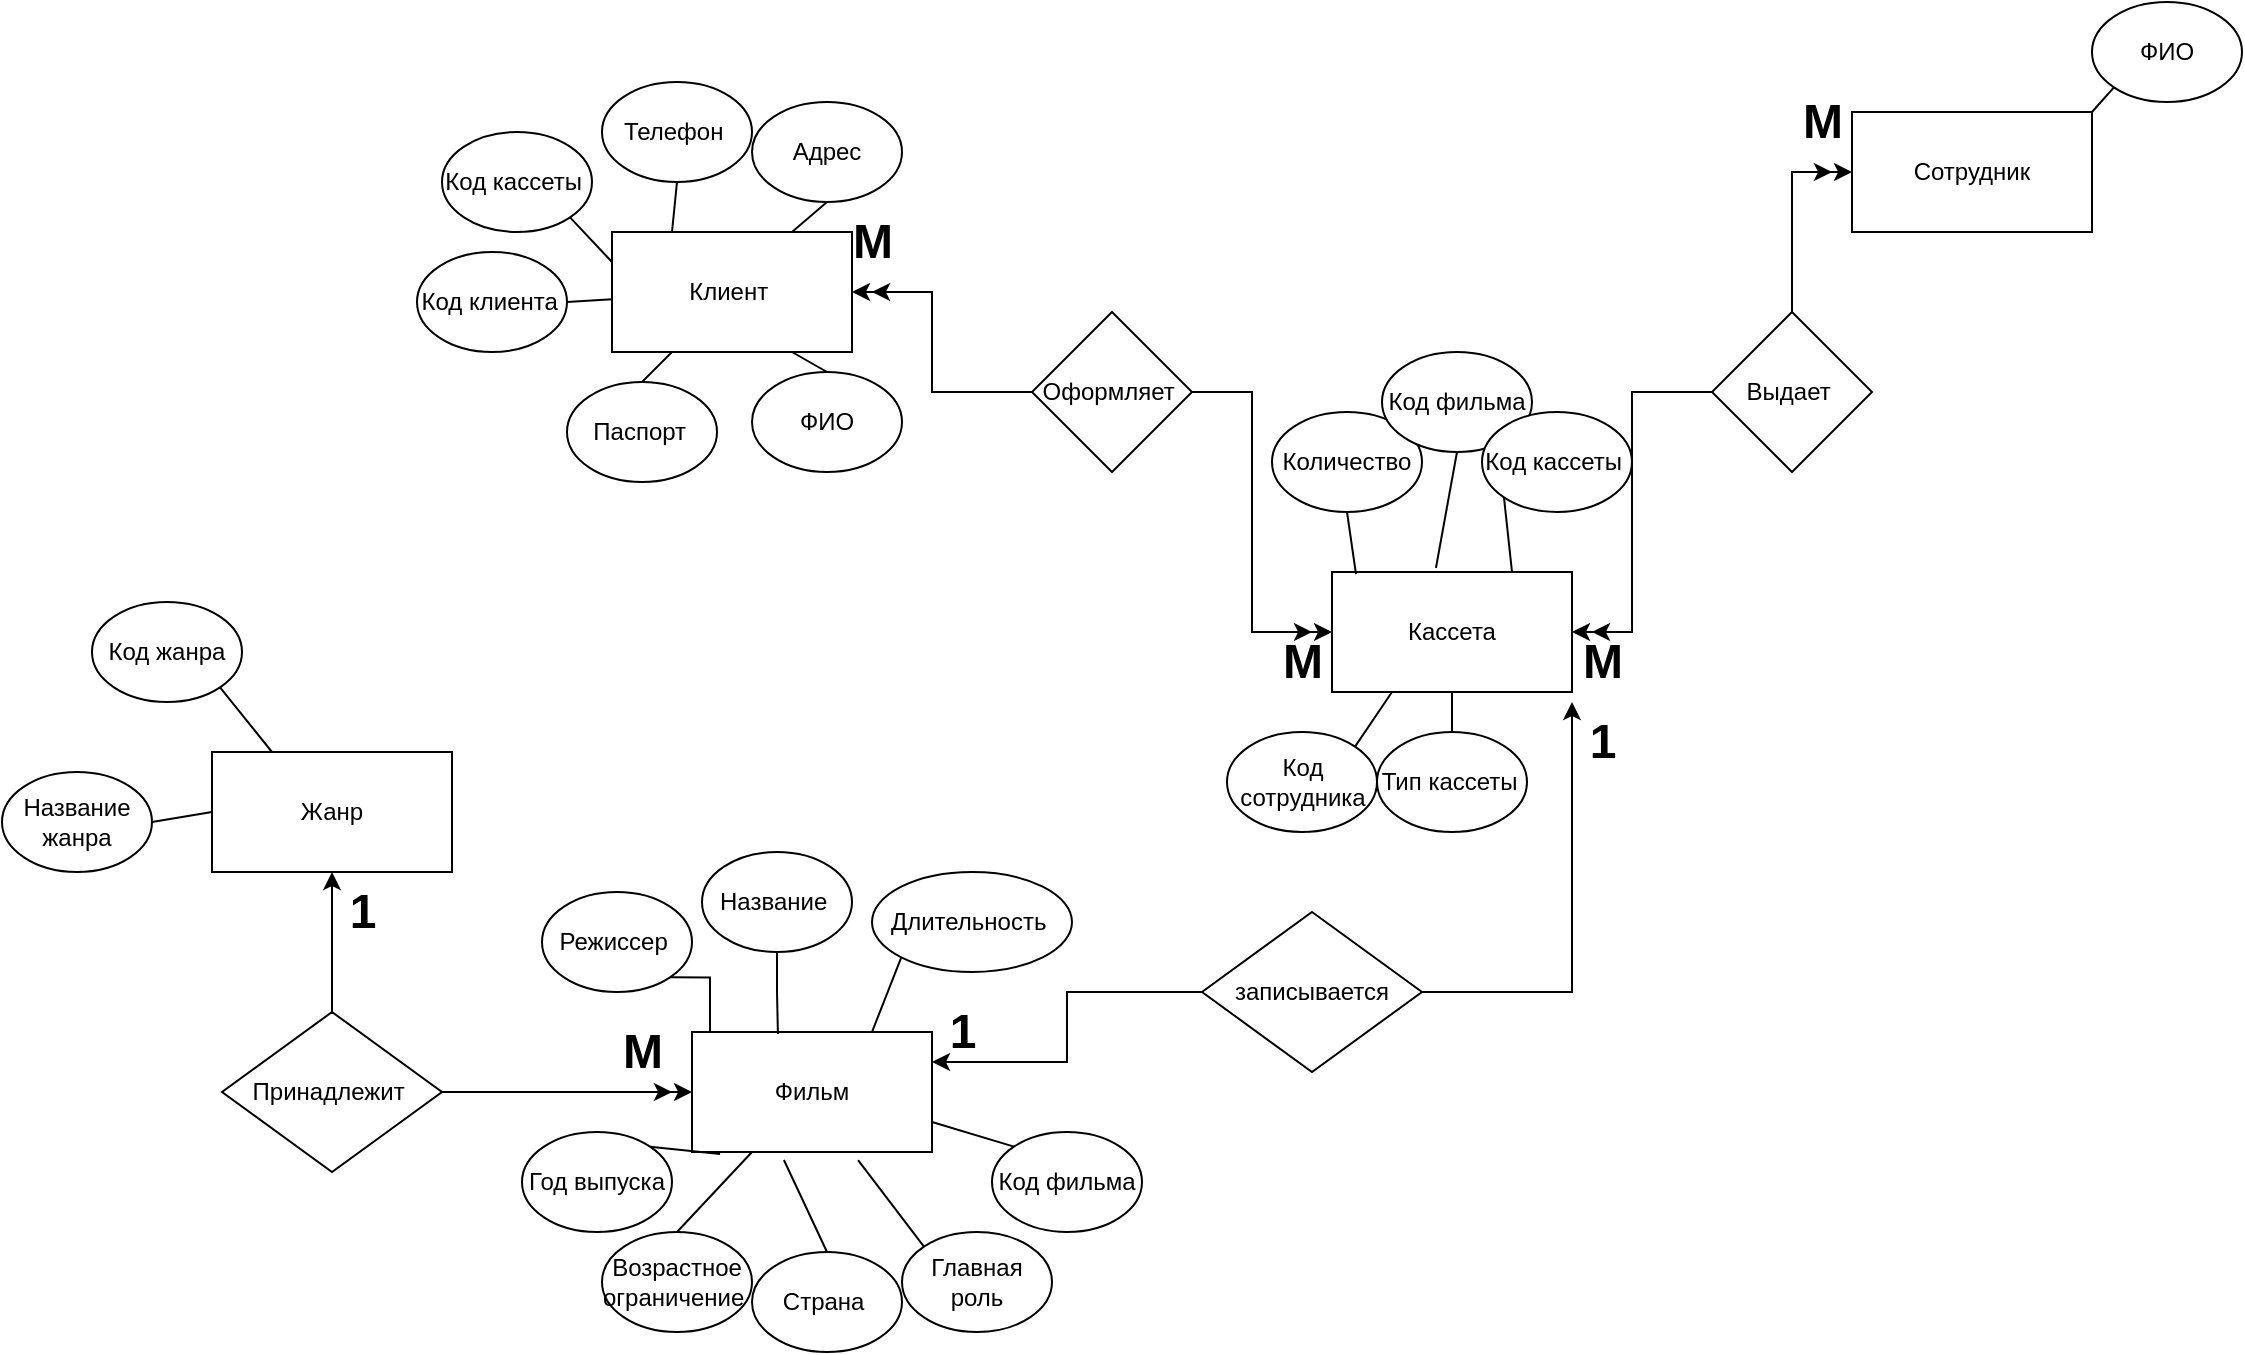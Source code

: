 <mxfile version="15.5.8" type="github"><diagram id="aa-GDvt8NqsEmrEAr4M6" name="Page-1"><mxGraphModel dx="1422" dy="794" grid="1" gridSize="15" guides="1" tooltips="1" connect="1" arrows="1" fold="1" page="1" pageScale="1" pageWidth="827" pageHeight="1169" math="0" shadow="0"><root><mxCell id="0"/><mxCell id="1" parent="0"/><mxCell id="37EvmFQuZX4YKGM9mi4l-7" style="edgeStyle=none;rounded=0;orthogonalLoop=1;jettySize=auto;html=1;exitX=0.75;exitY=0;exitDx=0;exitDy=0;entryX=0;entryY=1;entryDx=0;entryDy=0;startArrow=none;startFill=0;strokeColor=default;strokeWidth=1;endArrow=none;endFill=0;" parent="1" source="hxuvWrRUT7mEu2fh_Tak-1" target="hxuvWrRUT7mEu2fh_Tak-43" edge="1"><mxGeometry relative="1" as="geometry"/></mxCell><mxCell id="hxuvWrRUT7mEu2fh_Tak-1" value="Фильм" style="rounded=0;whiteSpace=wrap;html=1;" parent="1" vertex="1"><mxGeometry x="360" y="910" width="120" height="60" as="geometry"/></mxCell><mxCell id="hxuvWrRUT7mEu2fh_Tak-2" value="Жанр" style="rounded=0;whiteSpace=wrap;html=1;" parent="1" vertex="1"><mxGeometry x="120" y="770" width="120" height="60" as="geometry"/></mxCell><mxCell id="hxuvWrRUT7mEu2fh_Tak-7" style="edgeStyle=orthogonalEdgeStyle;rounded=0;orthogonalLoop=1;jettySize=auto;html=1;entryX=0;entryY=0.5;entryDx=0;entryDy=0;" parent="1" source="hxuvWrRUT7mEu2fh_Tak-4" target="hxuvWrRUT7mEu2fh_Tak-1" edge="1"><mxGeometry relative="1" as="geometry"/></mxCell><mxCell id="hxuvWrRUT7mEu2fh_Tak-8" style="edgeStyle=orthogonalEdgeStyle;rounded=0;orthogonalLoop=1;jettySize=auto;html=1;" parent="1" source="hxuvWrRUT7mEu2fh_Tak-4" edge="1"><mxGeometry relative="1" as="geometry"><mxPoint x="350" y="940" as="targetPoint"/></mxGeometry></mxCell><mxCell id="hxuvWrRUT7mEu2fh_Tak-9" style="edgeStyle=orthogonalEdgeStyle;rounded=0;orthogonalLoop=1;jettySize=auto;html=1;exitX=0.5;exitY=0;exitDx=0;exitDy=0;entryX=0.5;entryY=1;entryDx=0;entryDy=0;" parent="1" source="hxuvWrRUT7mEu2fh_Tak-4" target="hxuvWrRUT7mEu2fh_Tak-2" edge="1"><mxGeometry relative="1" as="geometry"/></mxCell><mxCell id="hxuvWrRUT7mEu2fh_Tak-4" value="Принадлежит&amp;nbsp;" style="rhombus;whiteSpace=wrap;html=1;" parent="1" vertex="1"><mxGeometry x="125" y="900" width="110" height="80" as="geometry"/></mxCell><mxCell id="hxuvWrRUT7mEu2fh_Tak-10" value="Клиент&amp;nbsp;" style="rounded=0;whiteSpace=wrap;html=1;" parent="1" vertex="1"><mxGeometry x="320" y="510" width="120" height="60" as="geometry"/></mxCell><mxCell id="hxuvWrRUT7mEu2fh_Tak-15" value="Сотрудник" style="rounded=0;whiteSpace=wrap;html=1;" parent="1" vertex="1"><mxGeometry x="940" y="450" width="120" height="60" as="geometry"/></mxCell><mxCell id="hxuvWrRUT7mEu2fh_Tak-16" value="Кассета" style="rounded=0;whiteSpace=wrap;html=1;" parent="1" vertex="1"><mxGeometry x="680" y="680" width="120" height="60" as="geometry"/></mxCell><mxCell id="hxuvWrRUT7mEu2fh_Tak-21" style="edgeStyle=orthogonalEdgeStyle;rounded=0;orthogonalLoop=1;jettySize=auto;html=1;entryX=1;entryY=0.5;entryDx=0;entryDy=0;" parent="1" source="hxuvWrRUT7mEu2fh_Tak-17" target="hxuvWrRUT7mEu2fh_Tak-16" edge="1"><mxGeometry relative="1" as="geometry"><Array as="points"><mxPoint x="830" y="590"/><mxPoint x="830" y="710"/></Array></mxGeometry></mxCell><mxCell id="hxuvWrRUT7mEu2fh_Tak-22" style="edgeStyle=orthogonalEdgeStyle;rounded=0;orthogonalLoop=1;jettySize=auto;html=1;entryX=0;entryY=0.5;entryDx=0;entryDy=0;" parent="1" source="hxuvWrRUT7mEu2fh_Tak-17" target="hxuvWrRUT7mEu2fh_Tak-15" edge="1"><mxGeometry relative="1" as="geometry"/></mxCell><mxCell id="hxuvWrRUT7mEu2fh_Tak-27" style="edgeStyle=orthogonalEdgeStyle;rounded=0;orthogonalLoop=1;jettySize=auto;html=1;" parent="1" source="hxuvWrRUT7mEu2fh_Tak-17" edge="1"><mxGeometry relative="1" as="geometry"><mxPoint x="810" y="710" as="targetPoint"/><Array as="points"><mxPoint x="830" y="590"/><mxPoint x="830" y="710"/></Array></mxGeometry></mxCell><mxCell id="hxuvWrRUT7mEu2fh_Tak-28" style="edgeStyle=orthogonalEdgeStyle;rounded=0;orthogonalLoop=1;jettySize=auto;html=1;" parent="1" source="hxuvWrRUT7mEu2fh_Tak-17" edge="1"><mxGeometry relative="1" as="geometry"><mxPoint x="930" y="480" as="targetPoint"/><Array as="points"><mxPoint x="910" y="480"/></Array></mxGeometry></mxCell><mxCell id="hxuvWrRUT7mEu2fh_Tak-17" value="Выдает&amp;nbsp;" style="rhombus;whiteSpace=wrap;html=1;" parent="1" vertex="1"><mxGeometry x="870" y="550" width="80" height="80" as="geometry"/></mxCell><mxCell id="hxuvWrRUT7mEu2fh_Tak-19" style="edgeStyle=orthogonalEdgeStyle;rounded=0;orthogonalLoop=1;jettySize=auto;html=1;entryX=1;entryY=0.5;entryDx=0;entryDy=0;" parent="1" source="hxuvWrRUT7mEu2fh_Tak-18" target="hxuvWrRUT7mEu2fh_Tak-10" edge="1"><mxGeometry relative="1" as="geometry"><Array as="points"><mxPoint x="480" y="590"/><mxPoint x="480" y="540"/></Array></mxGeometry></mxCell><mxCell id="hxuvWrRUT7mEu2fh_Tak-20" style="edgeStyle=orthogonalEdgeStyle;rounded=0;orthogonalLoop=1;jettySize=auto;html=1;entryX=0;entryY=0.5;entryDx=0;entryDy=0;" parent="1" source="hxuvWrRUT7mEu2fh_Tak-18" target="hxuvWrRUT7mEu2fh_Tak-16" edge="1"><mxGeometry relative="1" as="geometry"><Array as="points"><mxPoint x="640" y="590"/><mxPoint x="640" y="710"/></Array></mxGeometry></mxCell><mxCell id="hxuvWrRUT7mEu2fh_Tak-24" style="edgeStyle=orthogonalEdgeStyle;rounded=0;orthogonalLoop=1;jettySize=auto;html=1;" parent="1" source="hxuvWrRUT7mEu2fh_Tak-18" edge="1"><mxGeometry relative="1" as="geometry"><mxPoint x="450" y="540" as="targetPoint"/><Array as="points"><mxPoint x="480" y="590"/><mxPoint x="480" y="540"/></Array></mxGeometry></mxCell><mxCell id="hxuvWrRUT7mEu2fh_Tak-26" style="edgeStyle=orthogonalEdgeStyle;rounded=0;orthogonalLoop=1;jettySize=auto;html=1;" parent="1" source="hxuvWrRUT7mEu2fh_Tak-18" edge="1"><mxGeometry relative="1" as="geometry"><mxPoint x="670" y="710" as="targetPoint"/><Array as="points"><mxPoint x="640" y="590"/><mxPoint x="640" y="710"/></Array></mxGeometry></mxCell><mxCell id="hxuvWrRUT7mEu2fh_Tak-18" value="Оформляет&amp;nbsp;" style="rhombus;whiteSpace=wrap;html=1;" parent="1" vertex="1"><mxGeometry x="530" y="550" width="80" height="80" as="geometry"/></mxCell><mxCell id="hxuvWrRUT7mEu2fh_Tak-31" value="М" style="text;html=1;fontSize=24;fontStyle=1;verticalAlign=middle;align=center;" parent="1" vertex="1"><mxGeometry x="320" y="900" width="30" height="40" as="geometry"/></mxCell><mxCell id="hxuvWrRUT7mEu2fh_Tak-33" value="М" style="text;html=1;fontSize=24;fontStyle=1;verticalAlign=middle;align=center;" parent="1" vertex="1"><mxGeometry x="435" y="495" width="30" height="40" as="geometry"/></mxCell><mxCell id="hxuvWrRUT7mEu2fh_Tak-34" value="М" style="text;html=1;fontSize=24;fontStyle=1;verticalAlign=middle;align=center;" parent="1" vertex="1"><mxGeometry x="650" y="705" width="30" height="40" as="geometry"/></mxCell><mxCell id="hxuvWrRUT7mEu2fh_Tak-35" value="М" style="text;html=1;fontSize=24;fontStyle=1;verticalAlign=middle;align=center;" parent="1" vertex="1"><mxGeometry x="800" y="705" width="30" height="40" as="geometry"/></mxCell><mxCell id="hxuvWrRUT7mEu2fh_Tak-36" value="М" style="text;html=1;fontSize=24;fontStyle=1;verticalAlign=middle;align=center;" parent="1" vertex="1"><mxGeometry x="910" y="435" width="30" height="40" as="geometry"/></mxCell><mxCell id="hxuvWrRUT7mEu2fh_Tak-37" value="1" style="text;html=1;fontSize=24;fontStyle=1;verticalAlign=middle;align=center;" parent="1" vertex="1"><mxGeometry x="180" y="830" width="30" height="40" as="geometry"/></mxCell><mxCell id="hxuvWrRUT7mEu2fh_Tak-52" style="edgeStyle=orthogonalEdgeStyle;rounded=0;orthogonalLoop=1;jettySize=auto;html=1;exitX=0.5;exitY=1;exitDx=0;exitDy=0;entryX=0.358;entryY=0.017;entryDx=0;entryDy=0;entryPerimeter=0;endArrow=none;endFill=0;" parent="1" source="hxuvWrRUT7mEu2fh_Tak-38" target="hxuvWrRUT7mEu2fh_Tak-1" edge="1"><mxGeometry relative="1" as="geometry"/></mxCell><mxCell id="hxuvWrRUT7mEu2fh_Tak-38" value="Название&amp;nbsp;" style="ellipse;whiteSpace=wrap;html=1;" parent="1" vertex="1"><mxGeometry x="365" y="820" width="75" height="50" as="geometry"/></mxCell><mxCell id="hxuvWrRUT7mEu2fh_Tak-56" style="rounded=0;orthogonalLoop=1;jettySize=auto;html=1;exitX=0;exitY=0;exitDx=0;exitDy=0;entryX=0.692;entryY=1.067;entryDx=0;entryDy=0;endArrow=none;endFill=0;entryPerimeter=0;" parent="1" source="hxuvWrRUT7mEu2fh_Tak-39" target="hxuvWrRUT7mEu2fh_Tak-1" edge="1"><mxGeometry relative="1" as="geometry"/></mxCell><mxCell id="hxuvWrRUT7mEu2fh_Tak-39" value="Главная роль" style="ellipse;whiteSpace=wrap;html=1;" parent="1" vertex="1"><mxGeometry x="465" y="1010" width="75" height="50" as="geometry"/></mxCell><mxCell id="hxuvWrRUT7mEu2fh_Tak-58" style="rounded=0;orthogonalLoop=1;jettySize=auto;html=1;exitX=0.5;exitY=0;exitDx=0;exitDy=0;entryX=0.25;entryY=1;entryDx=0;entryDy=0;endArrow=none;endFill=0;" parent="1" source="hxuvWrRUT7mEu2fh_Tak-40" target="hxuvWrRUT7mEu2fh_Tak-1" edge="1"><mxGeometry relative="1" as="geometry"/></mxCell><mxCell id="hxuvWrRUT7mEu2fh_Tak-40" value="Возрастное ограничение&amp;nbsp;" style="ellipse;whiteSpace=wrap;html=1;" parent="1" vertex="1"><mxGeometry x="315" y="1010" width="75" height="50" as="geometry"/></mxCell><mxCell id="hxuvWrRUT7mEu2fh_Tak-57" style="rounded=0;orthogonalLoop=1;jettySize=auto;html=1;exitX=0.5;exitY=0;exitDx=0;exitDy=0;entryX=0.383;entryY=1.067;entryDx=0;entryDy=0;entryPerimeter=0;endArrow=none;endFill=0;" parent="1" source="hxuvWrRUT7mEu2fh_Tak-41" target="hxuvWrRUT7mEu2fh_Tak-1" edge="1"><mxGeometry relative="1" as="geometry"/></mxCell><mxCell id="hxuvWrRUT7mEu2fh_Tak-41" value="Страна&amp;nbsp;" style="ellipse;whiteSpace=wrap;html=1;" parent="1" vertex="1"><mxGeometry x="390" y="1020" width="75" height="50" as="geometry"/></mxCell><mxCell id="2-eu7-I4sq5WQ6v91xzC-3" style="edgeStyle=orthogonalEdgeStyle;rounded=0;orthogonalLoop=1;jettySize=auto;html=1;exitX=1;exitY=1;exitDx=0;exitDy=0;entryX=0.075;entryY=0;entryDx=0;entryDy=0;entryPerimeter=0;endArrow=none;endFill=0;" parent="1" source="hxuvWrRUT7mEu2fh_Tak-42" target="hxuvWrRUT7mEu2fh_Tak-1" edge="1"><mxGeometry relative="1" as="geometry"/></mxCell><mxCell id="hxuvWrRUT7mEu2fh_Tak-42" value="Режиссер&amp;nbsp;" style="ellipse;whiteSpace=wrap;html=1;" parent="1" vertex="1"><mxGeometry x="285" y="840" width="75" height="50" as="geometry"/></mxCell><mxCell id="hxuvWrRUT7mEu2fh_Tak-43" value="Длительность&amp;nbsp;" style="ellipse;whiteSpace=wrap;html=1;" parent="1" vertex="1"><mxGeometry x="450" y="830" width="100" height="50" as="geometry"/></mxCell><mxCell id="hxuvWrRUT7mEu2fh_Tak-59" style="rounded=0;orthogonalLoop=1;jettySize=auto;html=1;exitX=1;exitY=0;exitDx=0;exitDy=0;endArrow=none;endFill=0;entryX=0.117;entryY=1.017;entryDx=0;entryDy=0;entryPerimeter=0;" parent="1" source="hxuvWrRUT7mEu2fh_Tak-45" target="hxuvWrRUT7mEu2fh_Tak-1" edge="1"><mxGeometry relative="1" as="geometry"><mxPoint x="375" y="975" as="targetPoint"/></mxGeometry></mxCell><mxCell id="hxuvWrRUT7mEu2fh_Tak-45" value="Год выпуска" style="ellipse;whiteSpace=wrap;html=1;" parent="1" vertex="1"><mxGeometry x="275" y="960" width="75" height="50" as="geometry"/></mxCell><mxCell id="hxuvWrRUT7mEu2fh_Tak-62" style="edgeStyle=none;rounded=0;orthogonalLoop=1;jettySize=auto;html=1;exitX=1;exitY=0.5;exitDx=0;exitDy=0;entryX=0;entryY=0.5;entryDx=0;entryDy=0;endArrow=none;endFill=0;" parent="1" source="hxuvWrRUT7mEu2fh_Tak-61" target="hxuvWrRUT7mEu2fh_Tak-2" edge="1"><mxGeometry relative="1" as="geometry"/></mxCell><mxCell id="hxuvWrRUT7mEu2fh_Tak-61" value="Название жанра" style="ellipse;whiteSpace=wrap;html=1;" parent="1" vertex="1"><mxGeometry x="15" y="780" width="75" height="50" as="geometry"/></mxCell><mxCell id="hxuvWrRUT7mEu2fh_Tak-69" style="edgeStyle=none;rounded=0;orthogonalLoop=1;jettySize=auto;html=1;exitX=0.5;exitY=1;exitDx=0;exitDy=0;entryX=0.75;entryY=0;entryDx=0;entryDy=0;endArrow=none;endFill=0;" parent="1" source="hxuvWrRUT7mEu2fh_Tak-63" target="hxuvWrRUT7mEu2fh_Tak-10" edge="1"><mxGeometry relative="1" as="geometry"/></mxCell><mxCell id="hxuvWrRUT7mEu2fh_Tak-63" value="Адрес" style="ellipse;whiteSpace=wrap;html=1;" parent="1" vertex="1"><mxGeometry x="390" y="445" width="75" height="50" as="geometry"/></mxCell><mxCell id="hxuvWrRUT7mEu2fh_Tak-71" style="edgeStyle=none;rounded=0;orthogonalLoop=1;jettySize=auto;html=1;exitX=0.5;exitY=0;exitDx=0;exitDy=0;entryX=0.25;entryY=1;entryDx=0;entryDy=0;endArrow=none;endFill=0;" parent="1" source="hxuvWrRUT7mEu2fh_Tak-64" target="hxuvWrRUT7mEu2fh_Tak-10" edge="1"><mxGeometry relative="1" as="geometry"/></mxCell><mxCell id="hxuvWrRUT7mEu2fh_Tak-64" value="Паспорт&amp;nbsp;" style="ellipse;whiteSpace=wrap;html=1;" parent="1" vertex="1"><mxGeometry x="297.5" y="585" width="75" height="50" as="geometry"/></mxCell><mxCell id="hxuvWrRUT7mEu2fh_Tak-68" style="edgeStyle=none;rounded=0;orthogonalLoop=1;jettySize=auto;html=1;exitX=0.5;exitY=1;exitDx=0;exitDy=0;entryX=0.25;entryY=0;entryDx=0;entryDy=0;endArrow=none;endFill=0;" parent="1" source="hxuvWrRUT7mEu2fh_Tak-65" target="hxuvWrRUT7mEu2fh_Tak-10" edge="1"><mxGeometry relative="1" as="geometry"/></mxCell><mxCell id="hxuvWrRUT7mEu2fh_Tak-65" value="Телефон&amp;nbsp;" style="ellipse;whiteSpace=wrap;html=1;" parent="1" vertex="1"><mxGeometry x="315" y="435" width="75" height="50" as="geometry"/></mxCell><mxCell id="hxuvWrRUT7mEu2fh_Tak-70" style="edgeStyle=none;rounded=0;orthogonalLoop=1;jettySize=auto;html=1;exitX=0.5;exitY=0;exitDx=0;exitDy=0;entryX=0.75;entryY=1;entryDx=0;entryDy=0;endArrow=none;endFill=0;" parent="1" source="hxuvWrRUT7mEu2fh_Tak-66" target="hxuvWrRUT7mEu2fh_Tak-10" edge="1"><mxGeometry relative="1" as="geometry"/></mxCell><mxCell id="hxuvWrRUT7mEu2fh_Tak-66" value="ФИО" style="ellipse;whiteSpace=wrap;html=1;" parent="1" vertex="1"><mxGeometry x="390" y="580" width="75" height="50" as="geometry"/></mxCell><mxCell id="hxuvWrRUT7mEu2fh_Tak-73" style="edgeStyle=none;rounded=0;orthogonalLoop=1;jettySize=auto;html=1;exitX=0.5;exitY=0;exitDx=0;exitDy=0;entryX=0.5;entryY=1;entryDx=0;entryDy=0;endArrow=none;endFill=0;" parent="1" source="hxuvWrRUT7mEu2fh_Tak-72" target="hxuvWrRUT7mEu2fh_Tak-16" edge="1"><mxGeometry relative="1" as="geometry"/></mxCell><mxCell id="hxuvWrRUT7mEu2fh_Tak-72" value="Тип кассеты&amp;nbsp;" style="ellipse;whiteSpace=wrap;html=1;" parent="1" vertex="1"><mxGeometry x="702.5" y="760" width="75" height="50" as="geometry"/></mxCell><mxCell id="hxuvWrRUT7mEu2fh_Tak-78" style="edgeStyle=none;rounded=0;orthogonalLoop=1;jettySize=auto;html=1;exitX=0;exitY=1;exitDx=0;exitDy=0;entryX=1;entryY=0;entryDx=0;entryDy=0;endArrow=none;endFill=0;" parent="1" source="hxuvWrRUT7mEu2fh_Tak-74" target="hxuvWrRUT7mEu2fh_Tak-15" edge="1"><mxGeometry relative="1" as="geometry"/></mxCell><mxCell id="hxuvWrRUT7mEu2fh_Tak-74" value="ФИО" style="ellipse;whiteSpace=wrap;html=1;" parent="1" vertex="1"><mxGeometry x="1060" y="395" width="75" height="50" as="geometry"/></mxCell><mxCell id="37EvmFQuZX4YKGM9mi4l-10" style="edgeStyle=none;rounded=0;orthogonalLoop=1;jettySize=auto;html=1;exitX=0.5;exitY=1;exitDx=0;exitDy=0;entryX=0.1;entryY=0.017;entryDx=0;entryDy=0;startArrow=none;startFill=0;endArrow=none;endFill=0;strokeColor=default;strokeWidth=1;entryPerimeter=0;" parent="1" source="37EvmFQuZX4YKGM9mi4l-8" target="hxuvWrRUT7mEu2fh_Tak-16" edge="1"><mxGeometry relative="1" as="geometry"/></mxCell><mxCell id="37EvmFQuZX4YKGM9mi4l-8" value="Количество" style="ellipse;whiteSpace=wrap;html=1;" parent="1" vertex="1"><mxGeometry x="650" y="600" width="75" height="50" as="geometry"/></mxCell><mxCell id="2-eu7-I4sq5WQ6v91xzC-2" style="edgeStyle=orthogonalEdgeStyle;rounded=0;orthogonalLoop=1;jettySize=auto;html=1;entryX=1;entryY=0.25;entryDx=0;entryDy=0;" parent="1" source="2-eu7-I4sq5WQ6v91xzC-1" target="hxuvWrRUT7mEu2fh_Tak-1" edge="1"><mxGeometry relative="1" as="geometry"><mxPoint x="495" y="945" as="targetPoint"/></mxGeometry></mxCell><mxCell id="2-eu7-I4sq5WQ6v91xzC-5" style="edgeStyle=orthogonalEdgeStyle;rounded=0;orthogonalLoop=1;jettySize=auto;html=1;exitX=1;exitY=0.5;exitDx=0;exitDy=0;entryX=0;entryY=1;entryDx=0;entryDy=0;endArrow=classic;endFill=1;" parent="1" source="2-eu7-I4sq5WQ6v91xzC-1" target="hxuvWrRUT7mEu2fh_Tak-35" edge="1"><mxGeometry relative="1" as="geometry"/></mxCell><mxCell id="2-eu7-I4sq5WQ6v91xzC-1" value="записывается" style="rhombus;whiteSpace=wrap;html=1;" parent="1" vertex="1"><mxGeometry x="615" y="850" width="110" height="80" as="geometry"/></mxCell><mxCell id="2-eu7-I4sq5WQ6v91xzC-4" value="1" style="text;html=1;fontSize=24;fontStyle=1;verticalAlign=middle;align=center;" parent="1" vertex="1"><mxGeometry x="480" y="890" width="30" height="40" as="geometry"/></mxCell><mxCell id="2-eu7-I4sq5WQ6v91xzC-6" value="1" style="text;html=1;fontSize=24;fontStyle=1;verticalAlign=middle;align=center;" parent="1" vertex="1"><mxGeometry x="800" y="745" width="30" height="40" as="geometry"/></mxCell><mxCell id="8lK1ORbtjGFbkc4Dy6lR-2" style="rounded=0;orthogonalLoop=1;jettySize=auto;html=1;exitX=1;exitY=1;exitDx=0;exitDy=0;entryX=0.25;entryY=0;entryDx=0;entryDy=0;endArrow=none;endFill=0;" parent="1" source="8lK1ORbtjGFbkc4Dy6lR-1" target="hxuvWrRUT7mEu2fh_Tak-2" edge="1"><mxGeometry relative="1" as="geometry"/></mxCell><mxCell id="8lK1ORbtjGFbkc4Dy6lR-1" value="Код жанра" style="ellipse;whiteSpace=wrap;html=1;" parent="1" vertex="1"><mxGeometry x="60" y="695" width="75" height="50" as="geometry"/></mxCell><mxCell id="8lK1ORbtjGFbkc4Dy6lR-4" style="edgeStyle=none;rounded=0;orthogonalLoop=1;jettySize=auto;html=1;exitX=0;exitY=0;exitDx=0;exitDy=0;entryX=1;entryY=0.75;entryDx=0;entryDy=0;endArrow=none;endFill=0;" parent="1" source="8lK1ORbtjGFbkc4Dy6lR-3" target="hxuvWrRUT7mEu2fh_Tak-1" edge="1"><mxGeometry relative="1" as="geometry"/></mxCell><mxCell id="8lK1ORbtjGFbkc4Dy6lR-3" value="Код фильма" style="ellipse;whiteSpace=wrap;html=1;" parent="1" vertex="1"><mxGeometry x="510" y="960" width="75" height="50" as="geometry"/></mxCell><mxCell id="8lK1ORbtjGFbkc4Dy6lR-9" style="edgeStyle=none;rounded=0;orthogonalLoop=1;jettySize=auto;html=1;exitX=0.5;exitY=1;exitDx=0;exitDy=0;entryX=0.433;entryY=-0.033;entryDx=0;entryDy=0;entryPerimeter=0;endArrow=none;endFill=0;" parent="1" source="8lK1ORbtjGFbkc4Dy6lR-5" target="hxuvWrRUT7mEu2fh_Tak-16" edge="1"><mxGeometry relative="1" as="geometry"/></mxCell><mxCell id="8lK1ORbtjGFbkc4Dy6lR-5" value="Код фильма" style="ellipse;whiteSpace=wrap;html=1;" parent="1" vertex="1"><mxGeometry x="705" y="570" width="75" height="50" as="geometry"/></mxCell><mxCell id="8lK1ORbtjGFbkc4Dy6lR-8" style="edgeStyle=none;rounded=0;orthogonalLoop=1;jettySize=auto;html=1;exitX=1;exitY=0;exitDx=0;exitDy=0;entryX=0.25;entryY=1;entryDx=0;entryDy=0;endArrow=none;endFill=0;" parent="1" source="8lK1ORbtjGFbkc4Dy6lR-6" target="hxuvWrRUT7mEu2fh_Tak-16" edge="1"><mxGeometry relative="1" as="geometry"/></mxCell><mxCell id="8lK1ORbtjGFbkc4Dy6lR-6" value="Код сотрудника" style="ellipse;whiteSpace=wrap;html=1;" parent="1" vertex="1"><mxGeometry x="627.5" y="760" width="75" height="50" as="geometry"/></mxCell><mxCell id="8lK1ORbtjGFbkc4Dy6lR-10" style="edgeStyle=none;rounded=0;orthogonalLoop=1;jettySize=auto;html=1;exitX=0;exitY=1;exitDx=0;exitDy=0;entryX=0.75;entryY=0;entryDx=0;entryDy=0;endArrow=none;endFill=0;" parent="1" source="8lK1ORbtjGFbkc4Dy6lR-7" target="hxuvWrRUT7mEu2fh_Tak-16" edge="1"><mxGeometry relative="1" as="geometry"/></mxCell><mxCell id="8lK1ORbtjGFbkc4Dy6lR-7" value="Код кассеты&amp;nbsp;" style="ellipse;whiteSpace=wrap;html=1;" parent="1" vertex="1"><mxGeometry x="755" y="600" width="75" height="50" as="geometry"/></mxCell><mxCell id="8lK1ORbtjGFbkc4Dy6lR-13" style="edgeStyle=none;rounded=0;orthogonalLoop=1;jettySize=auto;html=1;exitX=1;exitY=1;exitDx=0;exitDy=0;entryX=0;entryY=0.25;entryDx=0;entryDy=0;endArrow=none;endFill=0;" parent="1" source="8lK1ORbtjGFbkc4Dy6lR-11" target="hxuvWrRUT7mEu2fh_Tak-10" edge="1"><mxGeometry relative="1" as="geometry"/></mxCell><mxCell id="8lK1ORbtjGFbkc4Dy6lR-11" value="Код кассеты&amp;nbsp;" style="ellipse;whiteSpace=wrap;html=1;" parent="1" vertex="1"><mxGeometry x="235" y="460" width="75" height="50" as="geometry"/></mxCell><mxCell id="8lK1ORbtjGFbkc4Dy6lR-14" style="edgeStyle=none;rounded=0;orthogonalLoop=1;jettySize=auto;html=1;exitX=1;exitY=0.5;exitDx=0;exitDy=0;endArrow=none;endFill=0;" parent="1" source="8lK1ORbtjGFbkc4Dy6lR-12" target="hxuvWrRUT7mEu2fh_Tak-10" edge="1"><mxGeometry relative="1" as="geometry"/></mxCell><mxCell id="8lK1ORbtjGFbkc4Dy6lR-12" value="Код клиента&amp;nbsp;" style="ellipse;whiteSpace=wrap;html=1;" parent="1" vertex="1"><mxGeometry x="222.5" y="520" width="75" height="50" as="geometry"/></mxCell></root></mxGraphModel></diagram></mxfile>